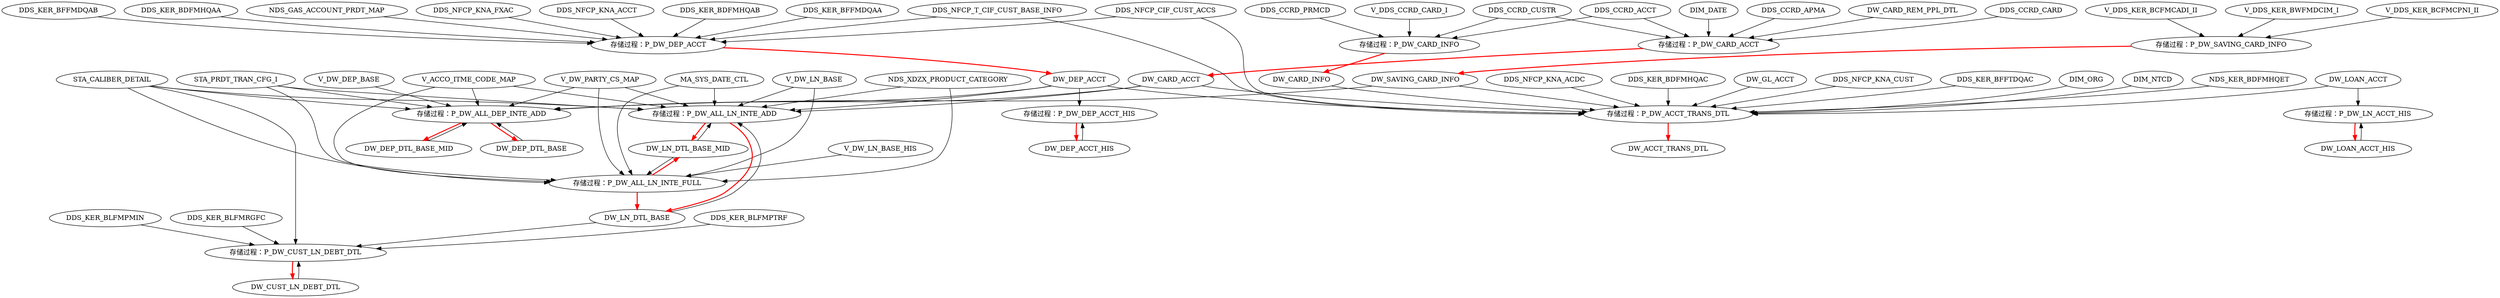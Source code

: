 digraph G {
"存储过程：P_DW_CARD_ACCT" -> "DW_CARD_ACCT"[color=red penwidth=2.0]
"DDS_CCRD_CUSTR" -> "存储过程：P_DW_CARD_ACCT"
"DIM_DATE" -> "存储过程：P_DW_CARD_ACCT"
"DDS_CCRD_ACCT" -> "存储过程：P_DW_CARD_ACCT"
"DDS_CCRD_APMA" -> "存储过程：P_DW_CARD_ACCT"
"DW_CARD_REM_PPL_DTL" -> "存储过程：P_DW_CARD_ACCT"
"DDS_CCRD_CARD" -> "存储过程：P_DW_CARD_ACCT"
"存储过程：P_DW_SAVING_CARD_INFO" -> "DW_SAVING_CARD_INFO"[color=red penwidth=2.0]
"V_DDS_KER_BCFMCADI_II" -> "存储过程：P_DW_SAVING_CARD_INFO"
"V_DDS_KER_BWFMDCIM_I" -> "存储过程：P_DW_SAVING_CARD_INFO"
"V_DDS_KER_BCFMCPNI_II" -> "存储过程：P_DW_SAVING_CARD_INFO"
"存储过程：P_DW_CUST_LN_DEBT_DTL" -> "DW_CUST_LN_DEBT_DTL"[color=red penwidth=2.0]
"DDS_KER_BLFMPMIN" -> "存储过程：P_DW_CUST_LN_DEBT_DTL"
"DW_CUST_LN_DEBT_DTL" -> "存储过程：P_DW_CUST_LN_DEBT_DTL"
"DDS_KER_BLFMRGFC" -> "存储过程：P_DW_CUST_LN_DEBT_DTL"
"DW_LN_DTL_BASE" -> "存储过程：P_DW_CUST_LN_DEBT_DTL"
"STA_CALIBER_DETAIL" -> "存储过程：P_DW_CUST_LN_DEBT_DTL"
"DDS_KER_BLFMPTRF" -> "存储过程：P_DW_CUST_LN_DEBT_DTL"
"存储过程：P_DW_DEP_ACCT" -> "DW_DEP_ACCT"[color=red penwidth=2.0]
"DDS_KER_BFFMDQAB" -> "存储过程：P_DW_DEP_ACCT"
"DDS_KER_BDFMHQAA" -> "存储过程：P_DW_DEP_ACCT"
"NDS_GAS_ACCOUNT_PRDT_MAP" -> "存储过程：P_DW_DEP_ACCT"
"DDS_NFCP_KNA_FXAC" -> "存储过程：P_DW_DEP_ACCT"
"DDS_NFCP_KNA_ACCT" -> "存储过程：P_DW_DEP_ACCT"
"DDS_KER_BDFMHQAB" -> "存储过程：P_DW_DEP_ACCT"
"DDS_KER_BFFMDQAA" -> "存储过程：P_DW_DEP_ACCT"
"DDS_NFCP_T_CIF_CUST_BASE_INFO" -> "存储过程：P_DW_DEP_ACCT"
"DDS_NFCP_CIF_CUST_ACCS" -> "存储过程：P_DW_DEP_ACCT"
"存储过程：P_DW_ALL_DEP_INTE_ADD" -> "DW_DEP_DTL_BASE_MID"[color=red penwidth=2.0]
"V_DW_DEP_BASE" -> "存储过程：P_DW_ALL_DEP_INTE_ADD"
"DW_SAVING_CARD_INFO" -> "存储过程：P_DW_ALL_DEP_INTE_ADD"
"STA_PRDT_TRAN_CFG_I" -> "存储过程：P_DW_ALL_DEP_INTE_ADD"
"V_ACCO_ITME_CODE_MAP" -> "存储过程：P_DW_ALL_DEP_INTE_ADD"
"STA_CALIBER_DETAIL" -> "存储过程：P_DW_ALL_DEP_INTE_ADD"
"DW_CARD_ACCT" -> "存储过程：P_DW_ALL_DEP_INTE_ADD"
"DW_DEP_ACCT" -> "存储过程：P_DW_ALL_DEP_INTE_ADD"
"DW_DEP_DTL_BASE_MID" -> "存储过程：P_DW_ALL_DEP_INTE_ADD"
"存储过程：P_DW_ALL_DEP_INTE_ADD" -> "DW_DEP_DTL_BASE"[color=red penwidth=2.0]
"DW_DEP_DTL_BASE" -> "存储过程：P_DW_ALL_DEP_INTE_ADD"
"V_DW_PARTY_CS_MAP" -> "存储过程：P_DW_ALL_DEP_INTE_ADD"
"存储过程：P_DW_CARD_INFO" -> "DW_CARD_INFO"[color=red penwidth=2.0]
"DDS_CCRD_CUSTR" -> "存储过程：P_DW_CARD_INFO"
"DDS_CCRD_PRMCD" -> "存储过程：P_DW_CARD_INFO"
"DDS_CCRD_ACCT" -> "存储过程：P_DW_CARD_INFO"
"V_DDS_CCRD_CARD_I" -> "存储过程：P_DW_CARD_INFO"
"存储过程：P_DW_DEP_ACCT_HIS" -> "DW_DEP_ACCT_HIS"[color=red penwidth=2.0]
"DW_DEP_ACCT_HIS" -> "存储过程：P_DW_DEP_ACCT_HIS"
"DW_DEP_ACCT" -> "存储过程：P_DW_DEP_ACCT_HIS"
"存储过程：P_DW_LN_ACCT_HIS" -> "DW_LOAN_ACCT_HIS"[color=red penwidth=2.0]
"DW_LOAN_ACCT_HIS" -> "存储过程：P_DW_LN_ACCT_HIS"
"DW_LOAN_ACCT" -> "存储过程：P_DW_LN_ACCT_HIS"
"存储过程：P_DW_ALL_LN_INTE_FULL" -> "DW_LN_DTL_BASE_MID"[color=red penwidth=2.0]
"MA_SYS_DATE_CTL" -> "存储过程：P_DW_ALL_LN_INTE_FULL"
"V_DW_LN_BASE" -> "存储过程：P_DW_ALL_LN_INTE_FULL"
"STA_PRDT_TRAN_CFG_I" -> "存储过程：P_DW_ALL_LN_INTE_FULL"
"V_DW_LN_BASE_HIS" -> "存储过程：P_DW_ALL_LN_INTE_FULL"
"V_ACCO_ITME_CODE_MAP" -> "存储过程：P_DW_ALL_LN_INTE_FULL"
"STA_CALIBER_DETAIL" -> "存储过程：P_DW_ALL_LN_INTE_FULL"
"NDS_XDZX_PRODUCT_CATEGORY" -> "存储过程：P_DW_ALL_LN_INTE_FULL"
"V_DW_PARTY_CS_MAP" -> "存储过程：P_DW_ALL_LN_INTE_FULL"
"存储过程：P_DW_ALL_LN_INTE_FULL" -> "DW_LN_DTL_BASE"[color=red penwidth=2.0]
"DW_LN_DTL_BASE_MID" -> "存储过程：P_DW_ALL_LN_INTE_FULL"
"存储过程：P_DW_ACCT_TRANS_DTL" -> "DW_ACCT_TRANS_DTL"[color=red penwidth=2.0]
"DDS_NFCP_KNA_ACDC" -> "存储过程：P_DW_ACCT_TRANS_DTL"
"DW_CARD_INFO" -> "存储过程：P_DW_ACCT_TRANS_DTL"
"DDS_KER_BDFMHQAC" -> "存储过程：P_DW_ACCT_TRANS_DTL"
"DW_GL_ACCT" -> "存储过程：P_DW_ACCT_TRANS_DTL"
"DW_CARD_ACCT" -> "存储过程：P_DW_ACCT_TRANS_DTL"
"DDS_NFCP_KNA_CUST" -> "存储过程：P_DW_ACCT_TRANS_DTL"
"DDS_NFCP_T_CIF_CUST_BASE_INFO" -> "存储过程：P_DW_ACCT_TRANS_DTL"
"DW_LOAN_ACCT" -> "存储过程：P_DW_ACCT_TRANS_DTL"
"DDS_KER_BFFTDQAC" -> "存储过程：P_DW_ACCT_TRANS_DTL"
"DW_DEP_ACCT" -> "存储过程：P_DW_ACCT_TRANS_DTL"
"DDS_NFCP_CIF_CUST_ACCS" -> "存储过程：P_DW_ACCT_TRANS_DTL"
"DW_SAVING_CARD_INFO" -> "存储过程：P_DW_ACCT_TRANS_DTL"
"DIM_ORG" -> "存储过程：P_DW_ACCT_TRANS_DTL"
"DIM_NTCD" -> "存储过程：P_DW_ACCT_TRANS_DTL"
"NDS_KER_BDFMHQET" -> "存储过程：P_DW_ACCT_TRANS_DTL"
"存储过程：P_DW_ALL_LN_INTE_ADD" -> "DW_LN_DTL_BASE_MID"[color=red penwidth=2.0]
"MA_SYS_DATE_CTL" -> "存储过程：P_DW_ALL_LN_INTE_ADD"
"V_DW_LN_BASE" -> "存储过程：P_DW_ALL_LN_INTE_ADD"
"STA_PRDT_TRAN_CFG_I" -> "存储过程：P_DW_ALL_LN_INTE_ADD"
"V_ACCO_ITME_CODE_MAP" -> "存储过程：P_DW_ALL_LN_INTE_ADD"
"STA_CALIBER_DETAIL" -> "存储过程：P_DW_ALL_LN_INTE_ADD"
"NDS_XDZX_PRODUCT_CATEGORY" -> "存储过程：P_DW_ALL_LN_INTE_ADD"
"DW_CARD_ACCT" -> "存储过程：P_DW_ALL_LN_INTE_ADD"
"DW_DEP_ACCT" -> "存储过程：P_DW_ALL_LN_INTE_ADD"
"存储过程：P_DW_ALL_LN_INTE_ADD" -> "DW_LN_DTL_BASE"[color=red penwidth=2.0]
"DW_LN_DTL_BASE" -> "存储过程：P_DW_ALL_LN_INTE_ADD"
"DW_LN_DTL_BASE_MID" -> "存储过程：P_DW_ALL_LN_INTE_ADD"
"V_DW_PARTY_CS_MAP" -> "存储过程：P_DW_ALL_LN_INTE_ADD"
}
